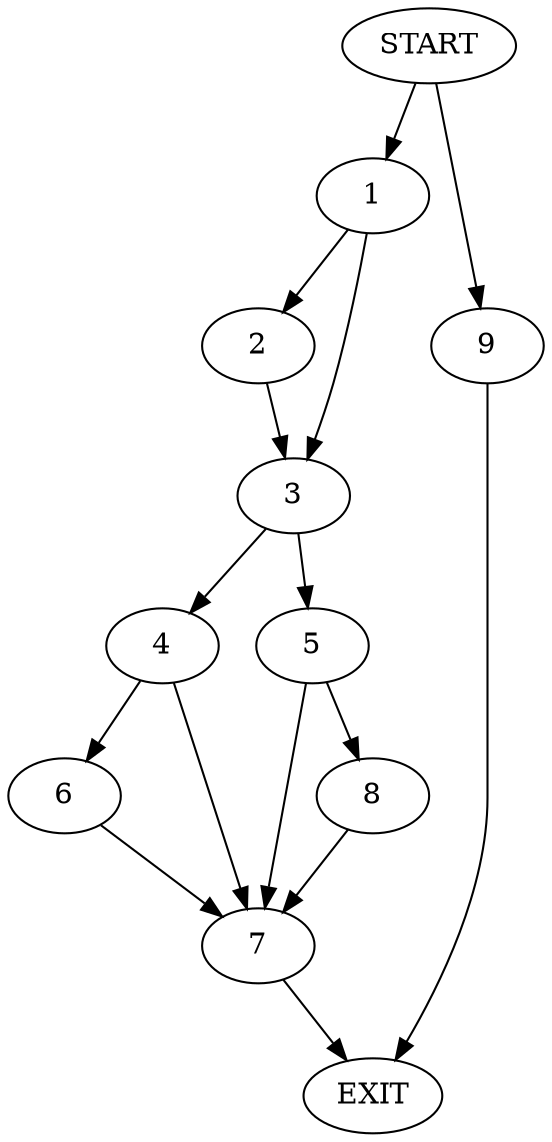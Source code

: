 digraph {
0 [label="START"]
10 [label="EXIT"]
0 -> 1
1 -> 2
1 -> 3
2 -> 3
3 -> 4
3 -> 5
4 -> 6
4 -> 7
5 -> 7
5 -> 8
7 -> 10
8 -> 7
6 -> 7
0 -> 9
9 -> 10
}
